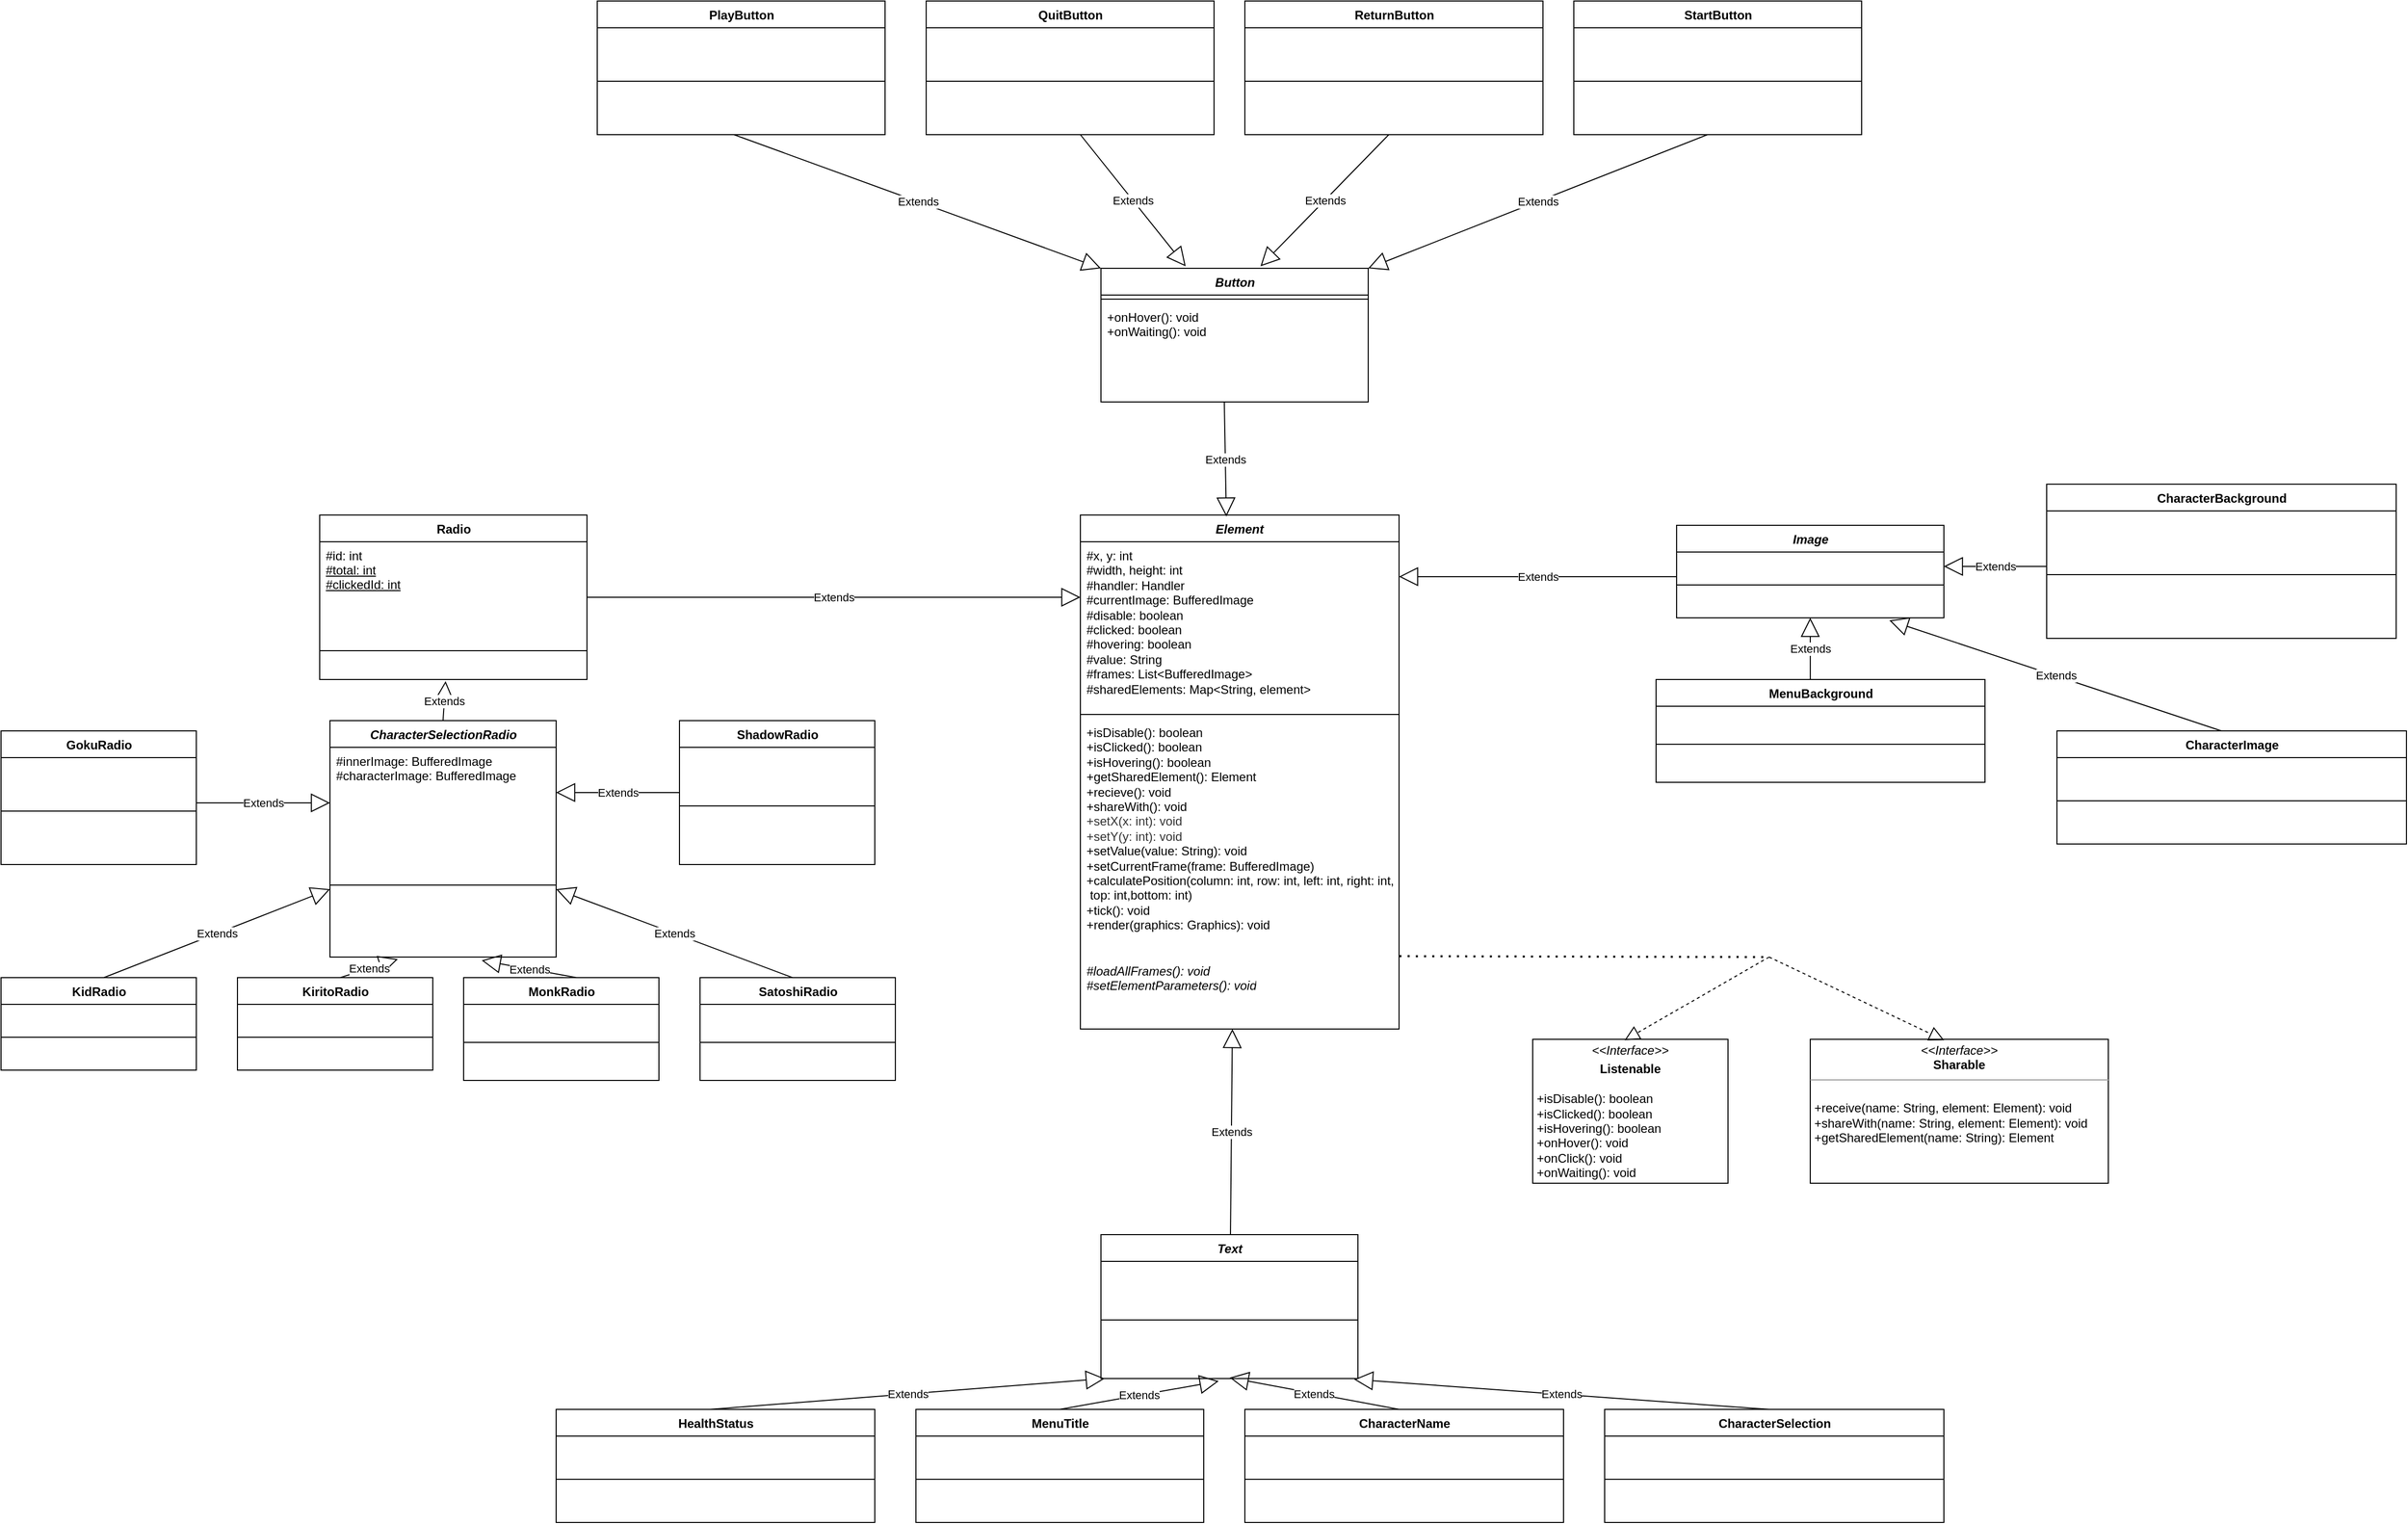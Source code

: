 <mxfile version="13.9.9" type="device"><diagram id="JoFQByJw2eYLuY0I7_IH" name="Page-1"><mxGraphModel dx="2702" dy="1681" grid="1" gridSize="10" guides="1" tooltips="1" connect="1" arrows="1" fold="1" page="1" pageScale="1" pageWidth="850" pageHeight="1100" math="0" shadow="0"><root><mxCell id="0"/><mxCell id="1" parent="0"/><mxCell id="b1nT_rkuJrMs0i4mq1yK-100" value="Element" style="swimlane;fontStyle=3;align=center;verticalAlign=top;childLayout=stackLayout;horizontal=1;startSize=26;horizontalStack=0;resizeParent=1;resizeParentMax=0;resizeLast=0;collapsible=1;marginBottom=0;" parent="1" vertex="1"><mxGeometry x="180" y="-10" width="310" height="500" as="geometry"/></mxCell><mxCell id="b1nT_rkuJrMs0i4mq1yK-101" value="#x, y: int&lt;br&gt;#width, height: int&lt;br&gt;#handler: Handler&lt;br&gt;#currentImage: BufferedImage&lt;br&gt;#disable: boolean&amp;nbsp;&lt;br&gt;#clicked: boolean&amp;nbsp;&lt;br&gt;#hovering: boolean&lt;br&gt;#value: String&lt;br&gt;#frames: List&amp;lt;BufferedImage&amp;gt;&lt;br&gt;#sharedElements: Map&amp;lt;String, element&amp;gt;" style="text;strokeColor=none;fillColor=none;align=left;verticalAlign=top;spacingLeft=4;spacingRight=4;overflow=hidden;rotatable=0;points=[[0,0.5],[1,0.5]];portConstraint=eastwest;html=1;" parent="b1nT_rkuJrMs0i4mq1yK-100" vertex="1"><mxGeometry y="26" width="310" height="164" as="geometry"/></mxCell><mxCell id="b1nT_rkuJrMs0i4mq1yK-102" value="" style="line;strokeWidth=1;fillColor=none;align=left;verticalAlign=middle;spacingTop=-1;spacingLeft=3;spacingRight=3;rotatable=0;labelPosition=right;points=[];portConstraint=eastwest;" parent="b1nT_rkuJrMs0i4mq1yK-100" vertex="1"><mxGeometry y="190" width="310" height="8" as="geometry"/></mxCell><mxCell id="b1nT_rkuJrMs0i4mq1yK-108" value="&lt;font style=&quot;font-size: 12px&quot;&gt;+isDisable(): boolean&lt;br&gt;+isClicked(): boolean&lt;br&gt;+isHovering(): boolean&lt;br&gt;+getSharedElement(): Element&lt;br&gt;+recieve(): void&lt;br&gt;+shareWith(): void&amp;nbsp;&lt;br&gt;&lt;span data-lucid-type=&quot;application/vnd.lucid.text&quot; data-lucid-content=&quot;{&amp;#34;t&amp;#34;:&amp;#34;+setX(): void\n+getY(): int\n+setY(): void&amp;#34;,&amp;#34;m&amp;#34;:[{&amp;#34;s&amp;#34;:0,&amp;#34;n&amp;#34;:&amp;#34;s&amp;#34;,&amp;#34;v&amp;#34;:22.222,&amp;#34;e&amp;#34;:40},{&amp;#34;s&amp;#34;:0,&amp;#34;n&amp;#34;:&amp;#34;c&amp;#34;,&amp;#34;v&amp;#34;:&amp;#34;333333ff&amp;#34;,&amp;#34;e&amp;#34;:40}]}&quot;&gt;&lt;span style=&quot;color: rgb(51 , 51 , 51)&quot;&gt;+setX(x: int): void&lt;br&gt;+setY(y: int): void&lt;br&gt;&lt;/span&gt;&lt;/span&gt;&lt;/font&gt;+setValue(value: String): void&lt;br&gt;+setCurrentFrame(frame: BufferedImage)&lt;br&gt;+calculatePosition(column: int, row: int, left: int, right: int,&lt;br&gt;&amp;nbsp;top: int,bottom: int)&lt;br&gt;+tick(): void&lt;br&gt;+render(graphics: Graphics): void" style="text;strokeColor=none;fillColor=none;align=left;verticalAlign=top;spacingLeft=4;spacingRight=4;overflow=hidden;rotatable=0;points=[[0,0.5],[1,0.5]];portConstraint=eastwest;fontStyle=0;html=1;" parent="b1nT_rkuJrMs0i4mq1yK-100" vertex="1"><mxGeometry y="198" width="310" height="232" as="geometry"/></mxCell><mxCell id="MZpQIzpD7I8XZDSJ_zkM-1" value="#loadAllFrames(): void&lt;br&gt;#setElementParameters(): void" style="text;strokeColor=none;fillColor=none;align=left;verticalAlign=top;spacingLeft=4;spacingRight=4;overflow=hidden;rotatable=0;points=[[0,0.5],[1,0.5]];portConstraint=eastwest;html=1;fontStyle=2" parent="b1nT_rkuJrMs0i4mq1yK-100" vertex="1"><mxGeometry y="430" width="310" height="70" as="geometry"/></mxCell><mxCell id="MZpQIzpD7I8XZDSJ_zkM-2" value="&lt;i&gt;Text&lt;/i&gt;" style="swimlane;fontStyle=1;align=center;verticalAlign=top;childLayout=stackLayout;horizontal=1;startSize=26;horizontalStack=0;resizeParent=1;resizeParentMax=0;resizeLast=0;collapsible=1;marginBottom=0;html=1;" parent="1" vertex="1"><mxGeometry x="200" y="690" width="250" height="140" as="geometry"/></mxCell><mxCell id="MZpQIzpD7I8XZDSJ_zkM-4" value="" style="line;strokeWidth=1;fillColor=none;align=left;verticalAlign=middle;spacingTop=-1;spacingLeft=3;spacingRight=3;rotatable=0;labelPosition=right;points=[];portConstraint=eastwest;" parent="MZpQIzpD7I8XZDSJ_zkM-2" vertex="1"><mxGeometry y="26" width="250" height="114" as="geometry"/></mxCell><mxCell id="MZpQIzpD7I8XZDSJ_zkM-6" value="MenuTitle" style="swimlane;fontStyle=1;align=center;verticalAlign=top;childLayout=stackLayout;horizontal=1;startSize=26;horizontalStack=0;resizeParent=1;resizeParentMax=0;resizeLast=0;collapsible=1;marginBottom=0;html=1;" parent="1" vertex="1"><mxGeometry x="20" y="860" width="280" height="110" as="geometry"/></mxCell><mxCell id="MZpQIzpD7I8XZDSJ_zkM-8" value="" style="line;strokeWidth=1;fillColor=none;align=left;verticalAlign=middle;spacingTop=-1;spacingLeft=3;spacingRight=3;rotatable=0;labelPosition=right;points=[];portConstraint=eastwest;" parent="MZpQIzpD7I8XZDSJ_zkM-6" vertex="1"><mxGeometry y="26" width="280" height="84" as="geometry"/></mxCell><mxCell id="MZpQIzpD7I8XZDSJ_zkM-11" value="HealthStatus" style="swimlane;fontStyle=1;align=center;verticalAlign=top;childLayout=stackLayout;horizontal=1;startSize=26;horizontalStack=0;resizeParent=1;resizeParentMax=0;resizeLast=0;collapsible=1;marginBottom=0;html=1;" parent="1" vertex="1"><mxGeometry x="-330" y="860" width="310" height="110" as="geometry"/></mxCell><mxCell id="MZpQIzpD7I8XZDSJ_zkM-23" value="Extends" style="endArrow=block;endSize=16;endFill=0;html=1;entryX=0.015;entryY=1;entryDx=0;entryDy=0;entryPerimeter=0;" parent="MZpQIzpD7I8XZDSJ_zkM-11" edge="1"><mxGeometry width="160" relative="1" as="geometry"><mxPoint x="150" as="sourcePoint"/><mxPoint x="533.75" y="-30" as="targetPoint"/></mxGeometry></mxCell><mxCell id="MZpQIzpD7I8XZDSJ_zkM-12" value="" style="line;strokeWidth=1;fillColor=none;align=left;verticalAlign=middle;spacingTop=-1;spacingLeft=3;spacingRight=3;rotatable=0;labelPosition=right;points=[];portConstraint=eastwest;" parent="MZpQIzpD7I8XZDSJ_zkM-11" vertex="1"><mxGeometry y="26" width="310" height="84" as="geometry"/></mxCell><mxCell id="MZpQIzpD7I8XZDSJ_zkM-14" value="CharacterName" style="swimlane;fontStyle=1;align=center;verticalAlign=top;childLayout=stackLayout;horizontal=1;startSize=26;horizontalStack=0;resizeParent=1;resizeParentMax=0;resizeLast=0;collapsible=1;marginBottom=0;html=1;" parent="1" vertex="1"><mxGeometry x="340" y="860" width="310" height="110" as="geometry"/></mxCell><mxCell id="MZpQIzpD7I8XZDSJ_zkM-22" value="Extends" style="endArrow=block;endSize=16;endFill=0;html=1;entryX=0.501;entryY=0.992;entryDx=0;entryDy=0;entryPerimeter=0;" parent="MZpQIzpD7I8XZDSJ_zkM-14" edge="1"><mxGeometry width="160" relative="1" as="geometry"><mxPoint x="150" as="sourcePoint"/><mxPoint x="-14.75" y="-30.848" as="targetPoint"/></mxGeometry></mxCell><mxCell id="MZpQIzpD7I8XZDSJ_zkM-15" value="" style="line;strokeWidth=1;fillColor=none;align=left;verticalAlign=middle;spacingTop=-1;spacingLeft=3;spacingRight=3;rotatable=0;labelPosition=right;points=[];portConstraint=eastwest;" parent="MZpQIzpD7I8XZDSJ_zkM-14" vertex="1"><mxGeometry y="26" width="310" height="84" as="geometry"/></mxCell><mxCell id="MZpQIzpD7I8XZDSJ_zkM-17" value="CharacterSelection" style="swimlane;fontStyle=1;align=center;verticalAlign=top;childLayout=stackLayout;horizontal=1;startSize=26;horizontalStack=0;resizeParent=1;resizeParentMax=0;resizeLast=0;collapsible=1;marginBottom=0;html=1;" parent="1" vertex="1"><mxGeometry x="690" y="860" width="330" height="110" as="geometry"/></mxCell><mxCell id="MZpQIzpD7I8XZDSJ_zkM-24" value="Extends" style="endArrow=block;endSize=16;endFill=0;html=1;entryX=0.985;entryY=1.008;entryDx=0;entryDy=0;entryPerimeter=0;" parent="MZpQIzpD7I8XZDSJ_zkM-17" edge="1"><mxGeometry width="160" relative="1" as="geometry"><mxPoint x="160" as="sourcePoint"/><mxPoint x="-243.75" y="-29.152" as="targetPoint"/></mxGeometry></mxCell><mxCell id="MZpQIzpD7I8XZDSJ_zkM-18" value="" style="line;strokeWidth=1;fillColor=none;align=left;verticalAlign=middle;spacingTop=-1;spacingLeft=3;spacingRight=3;rotatable=0;labelPosition=right;points=[];portConstraint=eastwest;" parent="MZpQIzpD7I8XZDSJ_zkM-17" vertex="1"><mxGeometry y="26" width="330" height="84" as="geometry"/></mxCell><mxCell id="MZpQIzpD7I8XZDSJ_zkM-20" value="Extends" style="endArrow=block;endSize=16;endFill=0;html=1;entryX=0.477;entryY=1;entryDx=0;entryDy=0;entryPerimeter=0;" parent="1" target="MZpQIzpD7I8XZDSJ_zkM-1" edge="1"><mxGeometry width="160" relative="1" as="geometry"><mxPoint x="326" y="690" as="sourcePoint"/><mxPoint x="324" y="654" as="targetPoint"/></mxGeometry></mxCell><mxCell id="MZpQIzpD7I8XZDSJ_zkM-21" value="Extends" style="endArrow=block;endSize=16;endFill=0;html=1;entryX=0.458;entryY=1.024;entryDx=0;entryDy=0;entryPerimeter=0;" parent="1" edge="1"><mxGeometry width="160" relative="1" as="geometry"><mxPoint x="160" y="860" as="sourcePoint"/><mxPoint x="314.5" y="832.544" as="targetPoint"/></mxGeometry></mxCell><mxCell id="MZpQIzpD7I8XZDSJ_zkM-33" value="Radio" style="swimlane;fontStyle=1;align=center;verticalAlign=top;childLayout=stackLayout;horizontal=1;startSize=26;horizontalStack=0;resizeParent=1;resizeParentMax=0;resizeLast=0;collapsible=1;marginBottom=0;html=1;" parent="1" vertex="1"><mxGeometry x="-560" y="-10" width="260" height="160" as="geometry"/></mxCell><mxCell id="MZpQIzpD7I8XZDSJ_zkM-34" value="#id: int" style="text;strokeColor=none;fillColor=none;align=left;verticalAlign=top;spacingLeft=4;spacingRight=4;overflow=hidden;rotatable=0;points=[[0,0.5],[1,0.5]];portConstraint=eastwest;" parent="MZpQIzpD7I8XZDSJ_zkM-33" vertex="1"><mxGeometry y="26" width="260" height="14" as="geometry"/></mxCell><mxCell id="MZpQIzpD7I8XZDSJ_zkM-66" value="&lt;u&gt;#total: int&lt;br&gt;#clickedId: int&lt;br&gt;&lt;/u&gt;" style="text;strokeColor=none;fillColor=none;align=left;verticalAlign=top;spacingLeft=4;spacingRight=4;overflow=hidden;rotatable=0;points=[[0,0.5],[1,0.5]];portConstraint=eastwest;html=1;" parent="MZpQIzpD7I8XZDSJ_zkM-33" vertex="1"><mxGeometry y="40" width="260" height="64" as="geometry"/></mxCell><mxCell id="MZpQIzpD7I8XZDSJ_zkM-35" value="" style="line;strokeWidth=1;fillColor=none;align=left;verticalAlign=middle;spacingTop=-1;spacingLeft=3;spacingRight=3;rotatable=0;labelPosition=right;points=[];portConstraint=eastwest;" parent="MZpQIzpD7I8XZDSJ_zkM-33" vertex="1"><mxGeometry y="104" width="260" height="56" as="geometry"/></mxCell><mxCell id="MZpQIzpD7I8XZDSJ_zkM-37" value="&lt;i&gt;CharacterSelectionRadio&lt;/i&gt;" style="swimlane;fontStyle=1;align=center;verticalAlign=top;childLayout=stackLayout;horizontal=1;startSize=26;horizontalStack=0;resizeParent=1;resizeParentMax=0;resizeLast=0;collapsible=1;marginBottom=0;html=1;" parent="1" vertex="1"><mxGeometry x="-550" y="190" width="220" height="230" as="geometry"/></mxCell><mxCell id="MZpQIzpD7I8XZDSJ_zkM-83" value="Extends" style="endArrow=block;endSize=16;endFill=0;html=1;entryX=0.471;entryY=1.029;entryDx=0;entryDy=0;entryPerimeter=0;" parent="MZpQIzpD7I8XZDSJ_zkM-37" edge="1"><mxGeometry width="160" relative="1" as="geometry"><mxPoint x="110" as="sourcePoint"/><mxPoint x="112.46" y="-38.434" as="targetPoint"/></mxGeometry></mxCell><mxCell id="MZpQIzpD7I8XZDSJ_zkM-38" value="#innerImage: BufferedImage&#10;#characterImage: BufferedImage" style="text;strokeColor=none;fillColor=none;align=left;verticalAlign=top;spacingLeft=4;spacingRight=4;overflow=hidden;rotatable=0;points=[[0,0.5],[1,0.5]];portConstraint=eastwest;" parent="MZpQIzpD7I8XZDSJ_zkM-37" vertex="1"><mxGeometry y="26" width="220" height="64" as="geometry"/></mxCell><mxCell id="MZpQIzpD7I8XZDSJ_zkM-39" value="" style="line;strokeWidth=1;fillColor=none;align=left;verticalAlign=middle;spacingTop=-1;spacingLeft=3;spacingRight=3;rotatable=0;labelPosition=right;points=[];portConstraint=eastwest;" parent="MZpQIzpD7I8XZDSJ_zkM-37" vertex="1"><mxGeometry y="90" width="220" height="140" as="geometry"/></mxCell><mxCell id="MZpQIzpD7I8XZDSJ_zkM-61" value="GokuRadio" style="swimlane;fontStyle=1;align=center;verticalAlign=top;childLayout=stackLayout;horizontal=1;startSize=26;horizontalStack=0;resizeParent=1;resizeParentMax=0;resizeLast=0;collapsible=1;marginBottom=0;html=1;" parent="1" vertex="1"><mxGeometry x="-870" y="200" width="190" height="130" as="geometry"/></mxCell><mxCell id="MZpQIzpD7I8XZDSJ_zkM-63" value="" style="line;strokeWidth=1;fillColor=none;align=left;verticalAlign=middle;spacingTop=-1;spacingLeft=3;spacingRight=3;rotatable=0;labelPosition=right;points=[];portConstraint=eastwest;" parent="MZpQIzpD7I8XZDSJ_zkM-61" vertex="1"><mxGeometry y="26" width="190" height="104" as="geometry"/></mxCell><mxCell id="MZpQIzpD7I8XZDSJ_zkM-84" value="Extends" style="endArrow=block;endSize=16;endFill=0;html=1;" parent="MZpQIzpD7I8XZDSJ_zkM-61" edge="1"><mxGeometry width="160" relative="1" as="geometry"><mxPoint x="190" y="70" as="sourcePoint"/><mxPoint x="320" y="70" as="targetPoint"/></mxGeometry></mxCell><mxCell id="MZpQIzpD7I8XZDSJ_zkM-67" value="KidRadio" style="swimlane;fontStyle=1;align=center;verticalAlign=top;childLayout=stackLayout;horizontal=1;startSize=26;horizontalStack=0;resizeParent=1;resizeParentMax=0;resizeLast=0;collapsible=1;marginBottom=0;html=1;" parent="1" vertex="1"><mxGeometry x="-870" y="440" width="190" height="90" as="geometry"/></mxCell><mxCell id="MZpQIzpD7I8XZDSJ_zkM-85" value="Extends" style="endArrow=block;endSize=16;endFill=0;html=1;entryX=0;entryY=0.5;entryDx=0;entryDy=0;" parent="MZpQIzpD7I8XZDSJ_zkM-67" edge="1"><mxGeometry width="160" relative="1" as="geometry"><mxPoint x="100" as="sourcePoint"/><mxPoint x="320" y="-86.0" as="targetPoint"/></mxGeometry></mxCell><mxCell id="MZpQIzpD7I8XZDSJ_zkM-68" value="" style="line;strokeWidth=1;fillColor=none;align=left;verticalAlign=middle;spacingTop=-1;spacingLeft=3;spacingRight=3;rotatable=0;labelPosition=right;points=[];portConstraint=eastwest;" parent="MZpQIzpD7I8XZDSJ_zkM-67" vertex="1"><mxGeometry y="26" width="190" height="64" as="geometry"/></mxCell><mxCell id="MZpQIzpD7I8XZDSJ_zkM-70" value="KiritoRadio" style="swimlane;fontStyle=1;align=center;verticalAlign=top;childLayout=stackLayout;horizontal=1;startSize=26;horizontalStack=0;resizeParent=1;resizeParentMax=0;resizeLast=0;collapsible=1;marginBottom=0;html=1;" parent="1" vertex="1"><mxGeometry x="-640" y="440" width="190" height="90" as="geometry"/></mxCell><mxCell id="MZpQIzpD7I8XZDSJ_zkM-86" value="Extends" style="endArrow=block;endSize=16;endFill=0;html=1;" parent="MZpQIzpD7I8XZDSJ_zkM-70" edge="1"><mxGeometry width="160" relative="1" as="geometry"><mxPoint x="100" as="sourcePoint"/><mxPoint x="156" y="-18" as="targetPoint"/></mxGeometry></mxCell><mxCell id="MZpQIzpD7I8XZDSJ_zkM-71" value="" style="line;strokeWidth=1;fillColor=none;align=left;verticalAlign=middle;spacingTop=-1;spacingLeft=3;spacingRight=3;rotatable=0;labelPosition=right;points=[];portConstraint=eastwest;" parent="MZpQIzpD7I8XZDSJ_zkM-70" vertex="1"><mxGeometry y="26" width="190" height="64" as="geometry"/></mxCell><mxCell id="MZpQIzpD7I8XZDSJ_zkM-73" value="MonkRadio" style="swimlane;fontStyle=1;align=center;verticalAlign=top;childLayout=stackLayout;horizontal=1;startSize=26;horizontalStack=0;resizeParent=1;resizeParentMax=0;resizeLast=0;collapsible=1;marginBottom=0;html=1;" parent="1" vertex="1"><mxGeometry x="-420" y="440" width="190" height="100" as="geometry"/></mxCell><mxCell id="MZpQIzpD7I8XZDSJ_zkM-87" value="Extends" style="endArrow=block;endSize=16;endFill=0;html=1;entryX=0.671;entryY=1.025;entryDx=0;entryDy=0;entryPerimeter=0;" parent="MZpQIzpD7I8XZDSJ_zkM-73" edge="1"><mxGeometry width="160" relative="1" as="geometry"><mxPoint x="110" as="sourcePoint"/><mxPoint x="17.62" y="-16.7" as="targetPoint"/></mxGeometry></mxCell><mxCell id="MZpQIzpD7I8XZDSJ_zkM-74" value="" style="line;strokeWidth=1;fillColor=none;align=left;verticalAlign=middle;spacingTop=-1;spacingLeft=3;spacingRight=3;rotatable=0;labelPosition=right;points=[];portConstraint=eastwest;" parent="MZpQIzpD7I8XZDSJ_zkM-73" vertex="1"><mxGeometry y="26" width="190" height="74" as="geometry"/></mxCell><mxCell id="MZpQIzpD7I8XZDSJ_zkM-76" value="SatoshiRadio" style="swimlane;fontStyle=1;align=center;verticalAlign=top;childLayout=stackLayout;horizontal=1;startSize=26;horizontalStack=0;resizeParent=1;resizeParentMax=0;resizeLast=0;collapsible=1;marginBottom=0;html=1;" parent="1" vertex="1"><mxGeometry x="-190" y="440" width="190" height="100" as="geometry"/></mxCell><mxCell id="MZpQIzpD7I8XZDSJ_zkM-88" value="Extends" style="endArrow=block;endSize=16;endFill=0;html=1;entryX=1;entryY=0.5;entryDx=0;entryDy=0;" parent="MZpQIzpD7I8XZDSJ_zkM-76" edge="1"><mxGeometry width="160" relative="1" as="geometry"><mxPoint x="90" as="sourcePoint"/><mxPoint x="-140" y="-86.0" as="targetPoint"/></mxGeometry></mxCell><mxCell id="MZpQIzpD7I8XZDSJ_zkM-77" value="" style="line;strokeWidth=1;fillColor=none;align=left;verticalAlign=middle;spacingTop=-1;spacingLeft=3;spacingRight=3;rotatable=0;labelPosition=right;points=[];portConstraint=eastwest;" parent="MZpQIzpD7I8XZDSJ_zkM-76" vertex="1"><mxGeometry y="26" width="190" height="74" as="geometry"/></mxCell><mxCell id="MZpQIzpD7I8XZDSJ_zkM-79" value="ShadowRadio" style="swimlane;fontStyle=1;align=center;verticalAlign=top;childLayout=stackLayout;horizontal=1;startSize=26;horizontalStack=0;resizeParent=1;resizeParentMax=0;resizeLast=0;collapsible=1;marginBottom=0;html=1;" parent="1" vertex="1"><mxGeometry x="-210" y="190" width="190" height="140" as="geometry"/></mxCell><mxCell id="MZpQIzpD7I8XZDSJ_zkM-80" value="" style="line;strokeWidth=1;fillColor=none;align=left;verticalAlign=middle;spacingTop=-1;spacingLeft=3;spacingRight=3;rotatable=0;labelPosition=right;points=[];portConstraint=eastwest;" parent="MZpQIzpD7I8XZDSJ_zkM-79" vertex="1"><mxGeometry y="26" width="190" height="114" as="geometry"/></mxCell><mxCell id="MZpQIzpD7I8XZDSJ_zkM-89" value="Extends" style="endArrow=block;endSize=16;endFill=0;html=1;entryX=1;entryY=0.687;entryDx=0;entryDy=0;entryPerimeter=0;" parent="MZpQIzpD7I8XZDSJ_zkM-79" target="MZpQIzpD7I8XZDSJ_zkM-38" edge="1"><mxGeometry width="160" relative="1" as="geometry"><mxPoint y="70" as="sourcePoint"/><mxPoint x="160" y="70" as="targetPoint"/></mxGeometry></mxCell><mxCell id="MZpQIzpD7I8XZDSJ_zkM-82" value="Extends" style="endArrow=block;endSize=16;endFill=0;html=1;" parent="1" edge="1"><mxGeometry width="160" relative="1" as="geometry"><mxPoint x="-300" y="70" as="sourcePoint"/><mxPoint x="180" y="70" as="targetPoint"/></mxGeometry></mxCell><mxCell id="MZpQIzpD7I8XZDSJ_zkM-90" value="&lt;i&gt;Image&lt;/i&gt;" style="swimlane;fontStyle=1;align=center;verticalAlign=top;childLayout=stackLayout;horizontal=1;startSize=26;horizontalStack=0;resizeParent=1;resizeParentMax=0;resizeLast=0;collapsible=1;marginBottom=0;html=1;" parent="1" vertex="1"><mxGeometry x="760" width="260" height="90" as="geometry"/></mxCell><mxCell id="MZpQIzpD7I8XZDSJ_zkM-92" value="" style="line;strokeWidth=1;fillColor=none;align=left;verticalAlign=middle;spacingTop=-1;spacingLeft=3;spacingRight=3;rotatable=0;labelPosition=right;points=[];portConstraint=eastwest;" parent="MZpQIzpD7I8XZDSJ_zkM-90" vertex="1"><mxGeometry y="26" width="260" height="64" as="geometry"/></mxCell><mxCell id="MZpQIzpD7I8XZDSJ_zkM-99" value="Extends" style="endArrow=block;endSize=16;endFill=0;html=1;entryX=1;entryY=0.207;entryDx=0;entryDy=0;entryPerimeter=0;" parent="MZpQIzpD7I8XZDSJ_zkM-90" target="b1nT_rkuJrMs0i4mq1yK-101" edge="1"><mxGeometry width="160" relative="1" as="geometry"><mxPoint y="50" as="sourcePoint"/><mxPoint x="160" y="50" as="targetPoint"/></mxGeometry></mxCell><mxCell id="MZpQIzpD7I8XZDSJ_zkM-94" value="MenuBackground" style="swimlane;fontStyle=1;align=center;verticalAlign=top;childLayout=stackLayout;horizontal=1;startSize=26;horizontalStack=0;resizeParent=1;resizeParentMax=0;resizeLast=0;collapsible=1;marginBottom=0;html=1;" parent="1" vertex="1"><mxGeometry x="740" y="150" width="320" height="100" as="geometry"/></mxCell><mxCell id="MZpQIzpD7I8XZDSJ_zkM-96" value="" style="line;strokeWidth=1;fillColor=none;align=left;verticalAlign=middle;spacingTop=-1;spacingLeft=3;spacingRight=3;rotatable=0;labelPosition=right;points=[];portConstraint=eastwest;" parent="MZpQIzpD7I8XZDSJ_zkM-94" vertex="1"><mxGeometry y="26" width="320" height="74" as="geometry"/></mxCell><mxCell id="MZpQIzpD7I8XZDSJ_zkM-98" value="Extends" style="endArrow=block;endSize=16;endFill=0;html=1;entryX=0.469;entryY=0;entryDx=0;entryDy=0;entryPerimeter=0;exitX=0.469;exitY=0;exitDx=0;exitDy=0;exitPerimeter=0;" parent="1" source="MZpQIzpD7I8XZDSJ_zkM-94" edge="1"><mxGeometry width="160" relative="1" as="geometry"><mxPoint x="1050" y="90" as="sourcePoint"/><mxPoint x="890" y="90" as="targetPoint"/></mxGeometry></mxCell><mxCell id="MZpQIzpD7I8XZDSJ_zkM-100" value="CharacterBackground" style="swimlane;fontStyle=1;align=center;verticalAlign=top;childLayout=stackLayout;horizontal=1;startSize=26;horizontalStack=0;resizeParent=1;resizeParentMax=0;resizeLast=0;collapsible=1;marginBottom=0;html=1;" parent="1" vertex="1"><mxGeometry x="1120" y="-40" width="340" height="150" as="geometry"/></mxCell><mxCell id="MZpQIzpD7I8XZDSJ_zkM-101" value="" style="line;strokeWidth=1;fillColor=none;align=left;verticalAlign=middle;spacingTop=-1;spacingLeft=3;spacingRight=3;rotatable=0;labelPosition=right;points=[];portConstraint=eastwest;" parent="MZpQIzpD7I8XZDSJ_zkM-100" vertex="1"><mxGeometry y="26" width="340" height="124" as="geometry"/></mxCell><mxCell id="MZpQIzpD7I8XZDSJ_zkM-107" value="Extends" style="endArrow=block;endSize=16;endFill=0;html=1;" parent="MZpQIzpD7I8XZDSJ_zkM-100" edge="1"><mxGeometry width="160" relative="1" as="geometry"><mxPoint y="80" as="sourcePoint"/><mxPoint x="-100" y="80" as="targetPoint"/></mxGeometry></mxCell><mxCell id="MZpQIzpD7I8XZDSJ_zkM-103" value="CharacterImage" style="swimlane;fontStyle=1;align=center;verticalAlign=top;childLayout=stackLayout;horizontal=1;startSize=26;horizontalStack=0;resizeParent=1;resizeParentMax=0;resizeLast=0;collapsible=1;marginBottom=0;html=1;" parent="1" vertex="1"><mxGeometry x="1130" y="200" width="340" height="110" as="geometry"/></mxCell><mxCell id="MZpQIzpD7I8XZDSJ_zkM-106" value="Extends" style="endArrow=block;endSize=16;endFill=0;html=1;entryX=0.796;entryY=1.045;entryDx=0;entryDy=0;entryPerimeter=0;" parent="MZpQIzpD7I8XZDSJ_zkM-103" edge="1"><mxGeometry width="160" relative="1" as="geometry"><mxPoint x="160" as="sourcePoint"/><mxPoint x="-163.04" y="-107.48" as="targetPoint"/></mxGeometry></mxCell><mxCell id="MZpQIzpD7I8XZDSJ_zkM-104" value="" style="line;strokeWidth=1;fillColor=none;align=left;verticalAlign=middle;spacingTop=-1;spacingLeft=3;spacingRight=3;rotatable=0;labelPosition=right;points=[];portConstraint=eastwest;" parent="MZpQIzpD7I8XZDSJ_zkM-103" vertex="1"><mxGeometry y="26" width="340" height="84" as="geometry"/></mxCell><mxCell id="MZpQIzpD7I8XZDSJ_zkM-108" value="&lt;p style=&quot;margin: 0px ; margin-top: 4px ; text-align: center&quot;&gt;&lt;i&gt;&amp;lt;&amp;lt;Interface&amp;gt;&amp;gt;&lt;/i&gt;&lt;br&gt;&lt;/p&gt;&lt;p style=&quot;margin: 0px ; margin-top: 4px ; text-align: center&quot;&gt;&lt;b&gt;Listenable&lt;/b&gt;&lt;/p&gt;&lt;p style=&quot;margin: 0px ; margin-left: 4px&quot;&gt;&lt;br&gt;&lt;/p&gt;&lt;p style=&quot;margin: 0px ; margin-left: 4px&quot;&gt;+isDisable(): boolean&lt;br&gt;+isClicked(): boolean&lt;br&gt;+isHovering(): boolean&lt;br&gt;&lt;/p&gt;&lt;p style=&quot;margin: 0px ; margin-left: 4px&quot;&gt;+onHover(): void&lt;br style=&quot;padding: 0px ; margin: 0px&quot;&gt;+onClick(): void&lt;br style=&quot;padding: 0px ; margin: 0px&quot;&gt;+onWaiting(): void&lt;br style=&quot;padding: 0px ; margin: 0px&quot;&gt;&lt;/p&gt;" style="verticalAlign=top;align=left;overflow=fill;fontSize=12;fontFamily=Helvetica;html=1;" parent="1" vertex="1"><mxGeometry x="620" y="500" width="190" height="140" as="geometry"/></mxCell><mxCell id="MZpQIzpD7I8XZDSJ_zkM-109" value="&lt;p style=&quot;margin: 0px ; margin-top: 4px ; text-align: center&quot;&gt;&lt;i&gt;&amp;lt;&amp;lt;Interface&amp;gt;&amp;gt;&lt;/i&gt;&lt;br&gt;&lt;b&gt;Sharable&lt;/b&gt;&lt;/p&gt;&lt;hr size=&quot;1&quot;&gt;&lt;p style=&quot;margin: 0px ; margin-left: 4px&quot;&gt;&lt;br&gt;&lt;/p&gt;&lt;p style=&quot;margin: 0px ; margin-left: 4px&quot;&gt;+receive(name: String, element: Element): void&lt;/p&gt;&lt;p style=&quot;margin: 0px 0px 0px 4px&quot;&gt;+shareWith(name: String, element: Element): void&lt;/p&gt;&lt;p style=&quot;margin: 0px 0px 0px 4px&quot;&gt;+getSharedElement(name: String): Element&lt;/p&gt;" style="verticalAlign=top;align=left;overflow=fill;fontSize=12;fontFamily=Helvetica;html=1;" parent="1" vertex="1"><mxGeometry x="890" y="500" width="290" height="140" as="geometry"/></mxCell><mxCell id="MZpQIzpD7I8XZDSJ_zkM-110" value="" style="endArrow=block;dashed=1;endFill=0;endSize=12;html=1;entryX=0.471;entryY=0.006;entryDx=0;entryDy=0;entryPerimeter=0;" parent="1" target="MZpQIzpD7I8XZDSJ_zkM-108" edge="1"><mxGeometry width="160" relative="1" as="geometry"><mxPoint x="850" y="420" as="sourcePoint"/><mxPoint x="1010" y="420" as="targetPoint"/></mxGeometry></mxCell><mxCell id="MZpQIzpD7I8XZDSJ_zkM-111" value="" style="endArrow=block;dashed=1;endFill=0;endSize=12;html=1;entryX=0.449;entryY=0.006;entryDx=0;entryDy=0;entryPerimeter=0;" parent="1" target="MZpQIzpD7I8XZDSJ_zkM-109" edge="1"><mxGeometry width="160" relative="1" as="geometry"><mxPoint x="850" y="420" as="sourcePoint"/><mxPoint x="1010" y="420" as="targetPoint"/></mxGeometry></mxCell><mxCell id="MZpQIzpD7I8XZDSJ_zkM-112" value="" style="endArrow=none;dashed=1;html=1;dashPattern=1 3;strokeWidth=2;exitX=1.001;exitY=-0.012;exitDx=0;exitDy=0;exitPerimeter=0;" parent="1" source="MZpQIzpD7I8XZDSJ_zkM-1" edge="1"><mxGeometry width="50" height="50" relative="1" as="geometry"><mxPoint x="520" y="440" as="sourcePoint"/><mxPoint x="850" y="420" as="targetPoint"/></mxGeometry></mxCell><mxCell id="MZpQIzpD7I8XZDSJ_zkM-113" value="&lt;i&gt;Button&lt;/i&gt;" style="swimlane;fontStyle=1;align=center;verticalAlign=top;childLayout=stackLayout;horizontal=1;startSize=26;horizontalStack=0;resizeParent=1;resizeParentMax=0;resizeLast=0;collapsible=1;marginBottom=0;html=1;" parent="1" vertex="1"><mxGeometry x="200" y="-250" width="260" height="130" as="geometry"/></mxCell><mxCell id="MZpQIzpD7I8XZDSJ_zkM-115" value="" style="line;strokeWidth=1;fillColor=none;align=left;verticalAlign=middle;spacingTop=-1;spacingLeft=3;spacingRight=3;rotatable=0;labelPosition=right;points=[];portConstraint=eastwest;" parent="MZpQIzpD7I8XZDSJ_zkM-113" vertex="1"><mxGeometry y="26" width="260" height="8" as="geometry"/></mxCell><mxCell id="MZpQIzpD7I8XZDSJ_zkM-116" value="+onHover(): void&#10;+onWaiting(): void&#10;" style="text;strokeColor=none;fillColor=none;align=left;verticalAlign=top;spacingLeft=4;spacingRight=4;overflow=hidden;rotatable=0;points=[[0,0.5],[1,0.5]];portConstraint=eastwest;" parent="MZpQIzpD7I8XZDSJ_zkM-113" vertex="1"><mxGeometry y="34" width="260" height="96" as="geometry"/></mxCell><mxCell id="MZpQIzpD7I8XZDSJ_zkM-117" value="Extends" style="endArrow=block;endSize=16;endFill=0;html=1;entryX=0.458;entryY=0.003;entryDx=0;entryDy=0;entryPerimeter=0;" parent="1" target="b1nT_rkuJrMs0i4mq1yK-100" edge="1"><mxGeometry width="160" relative="1" as="geometry"><mxPoint x="320" y="-120" as="sourcePoint"/><mxPoint x="480" y="-120" as="targetPoint"/></mxGeometry></mxCell><mxCell id="MZpQIzpD7I8XZDSJ_zkM-118" value="PlayButton" style="swimlane;fontStyle=1;align=center;verticalAlign=top;childLayout=stackLayout;horizontal=1;startSize=26;horizontalStack=0;resizeParent=1;resizeParentMax=0;resizeLast=0;collapsible=1;marginBottom=0;html=1;" parent="1" vertex="1"><mxGeometry x="-290" y="-510" width="280" height="130" as="geometry"/></mxCell><mxCell id="MZpQIzpD7I8XZDSJ_zkM-120" value="" style="line;strokeWidth=1;fillColor=none;align=left;verticalAlign=middle;spacingTop=-1;spacingLeft=3;spacingRight=3;rotatable=0;labelPosition=right;points=[];portConstraint=eastwest;" parent="MZpQIzpD7I8XZDSJ_zkM-118" vertex="1"><mxGeometry y="26" width="280" height="104" as="geometry"/></mxCell><mxCell id="MZpQIzpD7I8XZDSJ_zkM-134" value="QuitButton" style="swimlane;fontStyle=1;align=center;verticalAlign=top;childLayout=stackLayout;horizontal=1;startSize=26;horizontalStack=0;resizeParent=1;resizeParentMax=0;resizeLast=0;collapsible=1;marginBottom=0;html=1;" parent="1" vertex="1"><mxGeometry x="30" y="-510" width="280" height="130" as="geometry"/></mxCell><mxCell id="MZpQIzpD7I8XZDSJ_zkM-135" value="" style="line;strokeWidth=1;fillColor=none;align=left;verticalAlign=middle;spacingTop=-1;spacingLeft=3;spacingRight=3;rotatable=0;labelPosition=right;points=[];portConstraint=eastwest;" parent="MZpQIzpD7I8XZDSJ_zkM-134" vertex="1"><mxGeometry y="26" width="280" height="104" as="geometry"/></mxCell><mxCell id="MZpQIzpD7I8XZDSJ_zkM-137" value="ReturnButton" style="swimlane;fontStyle=1;align=center;verticalAlign=top;childLayout=stackLayout;horizontal=1;startSize=26;horizontalStack=0;resizeParent=1;resizeParentMax=0;resizeLast=0;collapsible=1;marginBottom=0;html=1;" parent="1" vertex="1"><mxGeometry x="340" y="-510" width="290" height="130" as="geometry"/></mxCell><mxCell id="MZpQIzpD7I8XZDSJ_zkM-138" value="" style="line;strokeWidth=1;fillColor=none;align=left;verticalAlign=middle;spacingTop=-1;spacingLeft=3;spacingRight=3;rotatable=0;labelPosition=right;points=[];portConstraint=eastwest;" parent="MZpQIzpD7I8XZDSJ_zkM-137" vertex="1"><mxGeometry y="26" width="290" height="104" as="geometry"/></mxCell><mxCell id="MZpQIzpD7I8XZDSJ_zkM-140" value="StartButton" style="swimlane;fontStyle=1;align=center;verticalAlign=top;childLayout=stackLayout;horizontal=1;startSize=26;horizontalStack=0;resizeParent=1;resizeParentMax=0;resizeLast=0;collapsible=1;marginBottom=0;html=1;" parent="1" vertex="1"><mxGeometry x="660" y="-510" width="280" height="130" as="geometry"/></mxCell><mxCell id="MZpQIzpD7I8XZDSJ_zkM-141" value="" style="line;strokeWidth=1;fillColor=none;align=left;verticalAlign=middle;spacingTop=-1;spacingLeft=3;spacingRight=3;rotatable=0;labelPosition=right;points=[];portConstraint=eastwest;" parent="MZpQIzpD7I8XZDSJ_zkM-140" vertex="1"><mxGeometry y="26" width="280" height="104" as="geometry"/></mxCell><mxCell id="MZpQIzpD7I8XZDSJ_zkM-146" value="Extends" style="endArrow=block;endSize=16;endFill=0;html=1;entryX=1;entryY=0;entryDx=0;entryDy=0;" parent="MZpQIzpD7I8XZDSJ_zkM-140" target="MZpQIzpD7I8XZDSJ_zkM-113" edge="1"><mxGeometry width="160" relative="1" as="geometry"><mxPoint x="130" y="130" as="sourcePoint"/><mxPoint x="290" y="130" as="targetPoint"/></mxGeometry></mxCell><mxCell id="MZpQIzpD7I8XZDSJ_zkM-143" value="Extends" style="endArrow=block;endSize=16;endFill=0;html=1;exitX=0.475;exitY=1;exitDx=0;exitDy=0;exitPerimeter=0;entryX=0;entryY=0;entryDx=0;entryDy=0;" parent="1" target="MZpQIzpD7I8XZDSJ_zkM-113" edge="1"><mxGeometry width="160" relative="1" as="geometry"><mxPoint x="-157" y="-380" as="sourcePoint"/><mxPoint y="-390" as="targetPoint"/></mxGeometry></mxCell><mxCell id="MZpQIzpD7I8XZDSJ_zkM-144" value="Extends" style="endArrow=block;endSize=16;endFill=0;html=1;entryX=0.317;entryY=-0.015;entryDx=0;entryDy=0;entryPerimeter=0;" parent="1" target="MZpQIzpD7I8XZDSJ_zkM-113" edge="1"><mxGeometry width="160" relative="1" as="geometry"><mxPoint x="180" y="-380" as="sourcePoint"/><mxPoint x="340" y="-380" as="targetPoint"/></mxGeometry></mxCell><mxCell id="MZpQIzpD7I8XZDSJ_zkM-145" value="Extends" style="endArrow=block;endSize=16;endFill=0;html=1;entryX=0.597;entryY=-0.015;entryDx=0;entryDy=0;entryPerimeter=0;" parent="1" target="MZpQIzpD7I8XZDSJ_zkM-113" edge="1"><mxGeometry width="160" relative="1" as="geometry"><mxPoint x="480" y="-380" as="sourcePoint"/><mxPoint x="640" y="-380" as="targetPoint"/></mxGeometry></mxCell></root></mxGraphModel></diagram></mxfile>